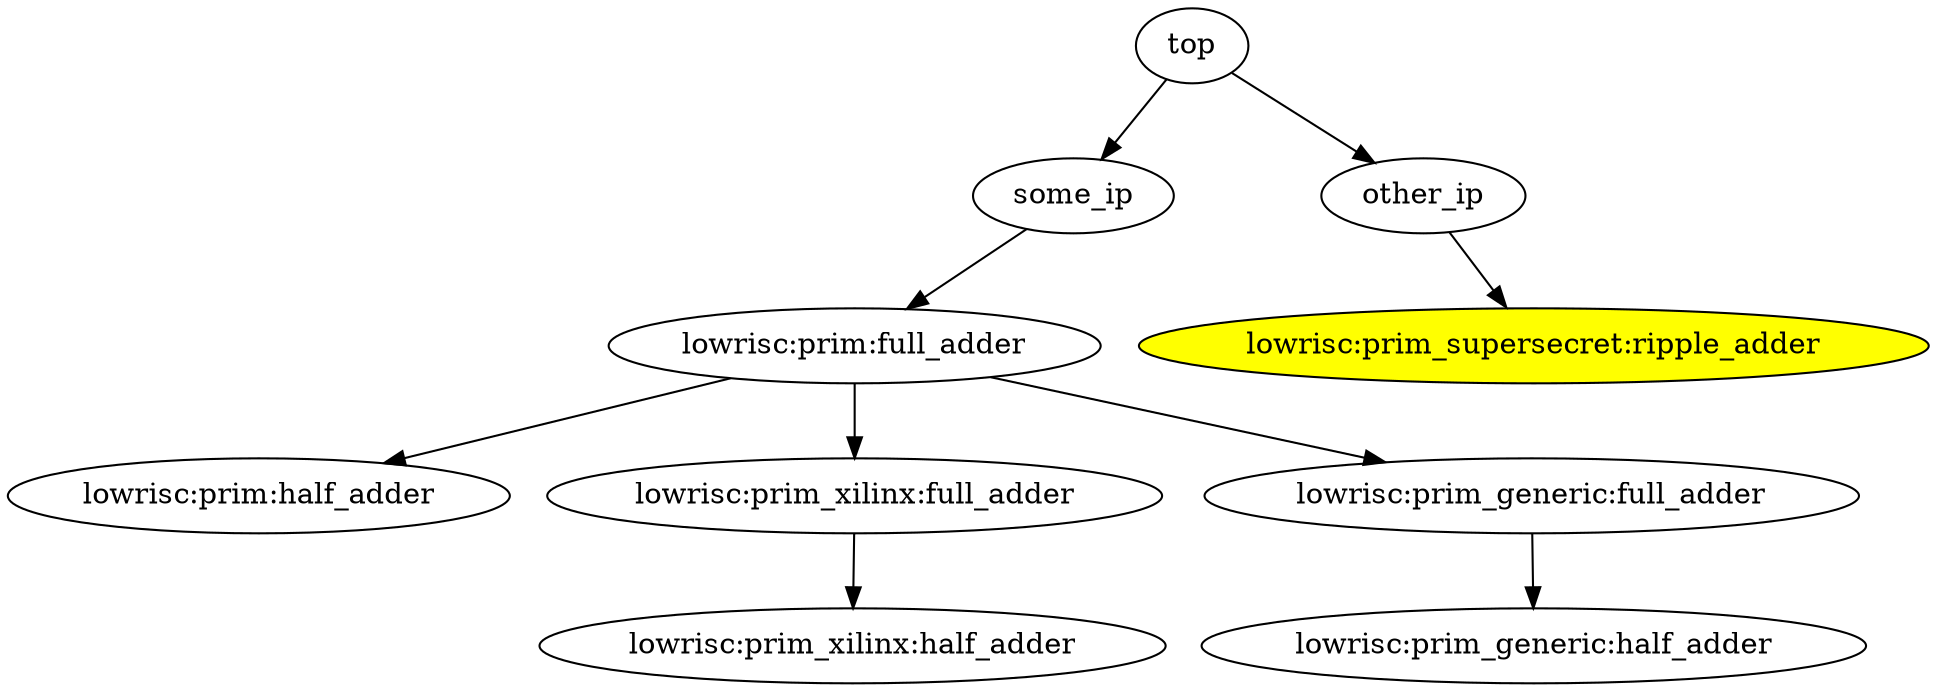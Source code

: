 digraph G {

primha [label="lowrisc:prim:half_adder"]
primfa [label="lowrisc:prim:full_adder"]

primxha [label="lowrisc:prim_xilinx:half_adder"]
primxfa [label="lowrisc:prim_xilinx:full_adder"]

primgha [label="lowrisc:prim_generic:half_adder"]
primgfa [label="lowrisc:prim_generic:full_adder"]
	
primsra [label="lowrisc:prim_supersecret:ripple_adder", style=filled, fillcolor=yellow]

top -> some_ip;
top -> other_ip;
some_ip -> primfa;
other_ip -> primsra;

primfa -> primxfa;
primfa -> primgfa;
primfa -> primha;

primxfa -> primxha;

primgfa -> primgha;

}